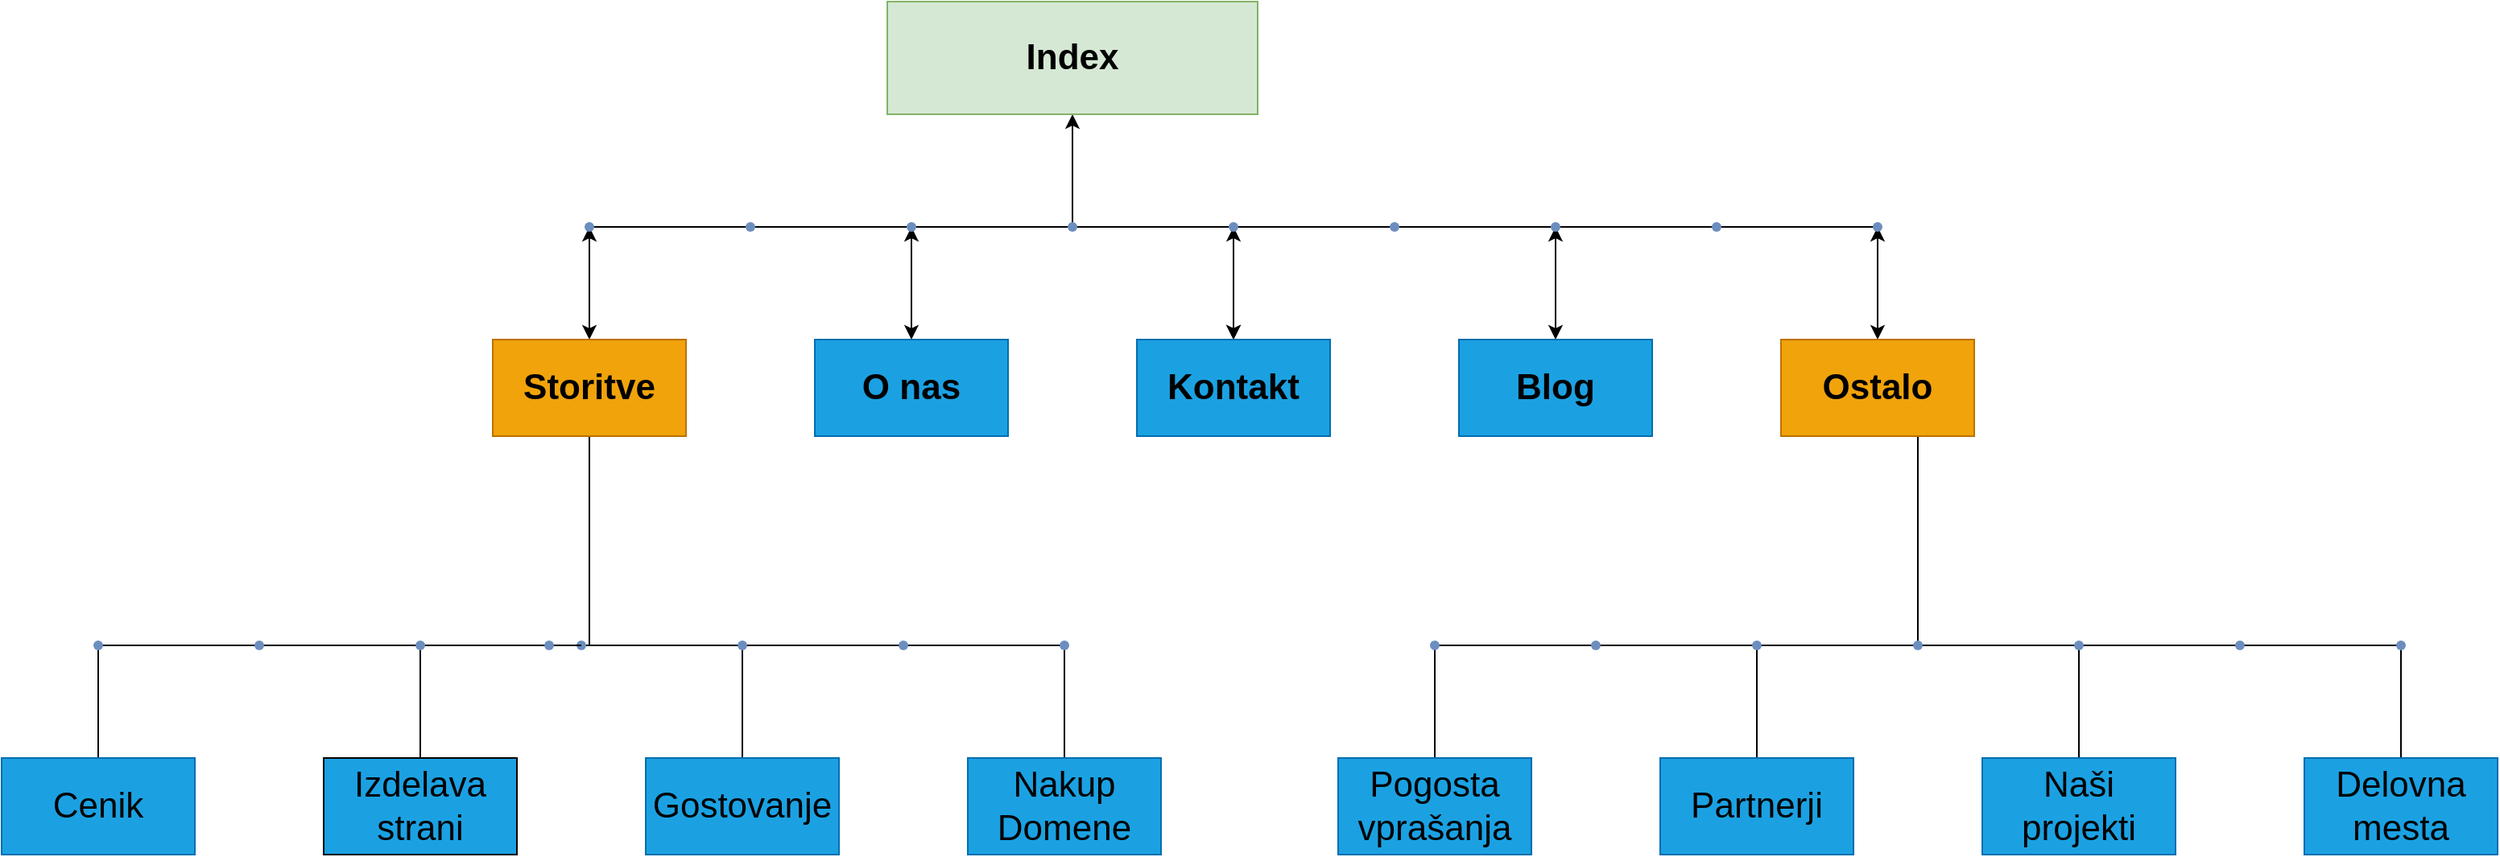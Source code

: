 <mxfile version="24.4.10" type="github">
  <diagram name="Page-1" id="dn-O8Irc8g0oi1aLSOID">
    <mxGraphModel dx="1646" dy="411" grid="1" gridSize="10" guides="1" tooltips="1" connect="1" arrows="1" fold="1" page="1" pageScale="1" pageWidth="850" pageHeight="1100" math="0" shadow="0">
      <root>
        <mxCell id="0" />
        <mxCell id="1" parent="0" />
        <mxCell id="2xOgU_sgIS93VHdDt9-q-6" value="" style="edgeStyle=orthogonalEdgeStyle;rounded=0;orthogonalLoop=1;jettySize=auto;html=1;" parent="1" source="2xOgU_sgIS93VHdDt9-q-5" target="2xOgU_sgIS93VHdDt9-q-1" edge="1">
          <mxGeometry relative="1" as="geometry" />
        </mxCell>
        <mxCell id="2xOgU_sgIS93VHdDt9-q-1" value="Index" style="rounded=0;whiteSpace=wrap;html=1;fontSize=22;labelBackgroundColor=none;fillColor=#d5e8d4;strokeColor=#82b366;fontStyle=1;glass=0;shadow=0;" parent="1" vertex="1">
          <mxGeometry x="310" y="30" width="230" height="70" as="geometry" />
        </mxCell>
        <mxCell id="2xOgU_sgIS93VHdDt9-q-15" value="" style="edgeStyle=orthogonalEdgeStyle;rounded=0;orthogonalLoop=1;jettySize=auto;html=1;endArrow=none;endFill=0;" parent="1" source="2xOgU_sgIS93VHdDt9-q-5" target="2xOgU_sgIS93VHdDt9-q-14" edge="1">
          <mxGeometry relative="1" as="geometry" />
        </mxCell>
        <mxCell id="2xOgU_sgIS93VHdDt9-q-17" value="" style="edgeStyle=orthogonalEdgeStyle;rounded=0;orthogonalLoop=1;jettySize=auto;html=1;endArrow=none;endFill=0;" parent="1" source="2xOgU_sgIS93VHdDt9-q-5" target="2xOgU_sgIS93VHdDt9-q-16" edge="1">
          <mxGeometry relative="1" as="geometry" />
        </mxCell>
        <mxCell id="2xOgU_sgIS93VHdDt9-q-5" value="" style="shape=waypoint;sketch=0;size=6;pointerEvents=1;points=[];fillColor=#dae8fc;resizable=0;rotatable=0;perimeter=centerPerimeter;snapToPoint=1;fontSize=22;strokeColor=#6c8ebf;rounded=0;labelBackgroundColor=none;fontStyle=1;glass=0;shadow=0;" parent="1" vertex="1">
          <mxGeometry x="415" y="160" width="20" height="20" as="geometry" />
        </mxCell>
        <mxCell id="2xOgU_sgIS93VHdDt9-q-21" value="" style="edgeStyle=orthogonalEdgeStyle;rounded=0;orthogonalLoop=1;jettySize=auto;html=1;startArrow=classic;startFill=1;" parent="1" source="2xOgU_sgIS93VHdDt9-q-14" target="2xOgU_sgIS93VHdDt9-q-20" edge="1">
          <mxGeometry relative="1" as="geometry" />
        </mxCell>
        <mxCell id="2xOgU_sgIS93VHdDt9-q-33" value="" style="edgeStyle=orthogonalEdgeStyle;rounded=0;orthogonalLoop=1;jettySize=auto;html=1;strokeColor=default;align=center;verticalAlign=middle;fontFamily=Helvetica;fontSize=11;fontColor=default;labelBackgroundColor=default;endArrow=none;endFill=0;" parent="1" source="2xOgU_sgIS93VHdDt9-q-14" target="2xOgU_sgIS93VHdDt9-q-32" edge="1">
          <mxGeometry relative="1" as="geometry" />
        </mxCell>
        <mxCell id="2xOgU_sgIS93VHdDt9-q-14" value="" style="shape=waypoint;sketch=0;size=6;pointerEvents=1;points=[];fillColor=#dae8fc;resizable=0;rotatable=0;perimeter=centerPerimeter;snapToPoint=1;fontSize=22;strokeColor=#6c8ebf;rounded=0;labelBackgroundColor=none;fontStyle=1;glass=0;shadow=0;" parent="1" vertex="1">
          <mxGeometry x="315" y="160" width="20" height="20" as="geometry" />
        </mxCell>
        <mxCell id="2xOgU_sgIS93VHdDt9-q-19" value="" style="edgeStyle=orthogonalEdgeStyle;rounded=0;orthogonalLoop=1;jettySize=auto;html=1;" parent="1" source="2xOgU_sgIS93VHdDt9-q-16" target="2xOgU_sgIS93VHdDt9-q-18" edge="1">
          <mxGeometry relative="1" as="geometry" />
        </mxCell>
        <mxCell id="2xOgU_sgIS93VHdDt9-q-27" value="" style="edgeStyle=orthogonalEdgeStyle;rounded=0;orthogonalLoop=1;jettySize=auto;html=1;strokeColor=default;align=center;verticalAlign=middle;fontFamily=Helvetica;fontSize=11;fontColor=default;labelBackgroundColor=default;endArrow=none;endFill=0;" parent="1" source="2xOgU_sgIS93VHdDt9-q-16" target="2xOgU_sgIS93VHdDt9-q-26" edge="1">
          <mxGeometry relative="1" as="geometry" />
        </mxCell>
        <mxCell id="QkXWLcEUSxe1uWyTeV2K-1" value="" style="edgeStyle=orthogonalEdgeStyle;rounded=0;orthogonalLoop=1;jettySize=auto;html=1;startArrow=classic;startFill=1;" edge="1" parent="1" source="2xOgU_sgIS93VHdDt9-q-16" target="2xOgU_sgIS93VHdDt9-q-18">
          <mxGeometry relative="1" as="geometry" />
        </mxCell>
        <mxCell id="2xOgU_sgIS93VHdDt9-q-16" value="" style="shape=waypoint;sketch=0;size=6;pointerEvents=1;points=[];fillColor=#dae8fc;resizable=0;rotatable=0;perimeter=centerPerimeter;snapToPoint=1;fontSize=22;strokeColor=#6c8ebf;rounded=0;labelBackgroundColor=none;fontStyle=1;glass=0;shadow=0;" parent="1" vertex="1">
          <mxGeometry x="515" y="160" width="20" height="20" as="geometry" />
        </mxCell>
        <mxCell id="2xOgU_sgIS93VHdDt9-q-18" value="Kontakt" style="whiteSpace=wrap;html=1;fontSize=22;fillColor=#1ba1e2;strokeColor=#006EAF;sketch=0;pointerEvents=1;resizable=0;rounded=0;labelBackgroundColor=none;fontStyle=1;glass=0;shadow=0;fontColor=#000000;" parent="1" vertex="1">
          <mxGeometry x="465" y="240" width="120" height="60" as="geometry" />
        </mxCell>
        <mxCell id="2xOgU_sgIS93VHdDt9-q-20" value="O nas" style="whiteSpace=wrap;html=1;fontSize=22;fillColor=#1ba1e2;strokeColor=#006EAF;sketch=0;pointerEvents=1;resizable=0;rounded=0;labelBackgroundColor=none;fontStyle=1;glass=0;shadow=0;fontColor=#000000;" parent="1" vertex="1">
          <mxGeometry x="265" y="240" width="120" height="60" as="geometry" />
        </mxCell>
        <mxCell id="2xOgU_sgIS93VHdDt9-q-29" value="" style="edgeStyle=orthogonalEdgeStyle;rounded=0;orthogonalLoop=1;jettySize=auto;html=1;strokeColor=default;align=center;verticalAlign=middle;fontFamily=Helvetica;fontSize=11;fontColor=default;labelBackgroundColor=default;endArrow=none;endFill=0;" parent="1" source="2xOgU_sgIS93VHdDt9-q-26" target="2xOgU_sgIS93VHdDt9-q-28" edge="1">
          <mxGeometry relative="1" as="geometry" />
        </mxCell>
        <mxCell id="2xOgU_sgIS93VHdDt9-q-26" value="" style="shape=waypoint;sketch=0;size=6;pointerEvents=1;points=[];fillColor=#dae8fc;resizable=0;rotatable=0;perimeter=centerPerimeter;snapToPoint=1;fontSize=22;strokeColor=#6c8ebf;rounded=0;labelBackgroundColor=none;fontStyle=1;glass=0;shadow=0;" parent="1" vertex="1">
          <mxGeometry x="615" y="160" width="20" height="20" as="geometry" />
        </mxCell>
        <mxCell id="2xOgU_sgIS93VHdDt9-q-31" value="" style="edgeStyle=orthogonalEdgeStyle;rounded=0;orthogonalLoop=1;jettySize=auto;html=1;strokeColor=default;align=center;verticalAlign=middle;fontFamily=Helvetica;fontSize=11;fontColor=default;labelBackgroundColor=default;endArrow=classic;endFill=1;startArrow=classic;startFill=1;" parent="1" source="2xOgU_sgIS93VHdDt9-q-28" target="2xOgU_sgIS93VHdDt9-q-30" edge="1">
          <mxGeometry relative="1" as="geometry" />
        </mxCell>
        <mxCell id="2xOgU_sgIS93VHdDt9-q-41" value="" style="edgeStyle=orthogonalEdgeStyle;rounded=0;orthogonalLoop=1;jettySize=auto;html=1;strokeColor=default;align=center;verticalAlign=middle;fontFamily=Helvetica;fontSize=11;fontColor=default;labelBackgroundColor=default;endArrow=none;endFill=0;" parent="1" source="2xOgU_sgIS93VHdDt9-q-28" target="2xOgU_sgIS93VHdDt9-q-40" edge="1">
          <mxGeometry relative="1" as="geometry" />
        </mxCell>
        <mxCell id="2xOgU_sgIS93VHdDt9-q-28" value="" style="shape=waypoint;sketch=0;size=6;pointerEvents=1;points=[];fillColor=#dae8fc;resizable=0;rotatable=0;perimeter=centerPerimeter;snapToPoint=1;fontSize=22;strokeColor=#6c8ebf;rounded=0;labelBackgroundColor=none;fontStyle=1;glass=0;shadow=0;" parent="1" vertex="1">
          <mxGeometry x="715" y="160" width="20" height="20" as="geometry" />
        </mxCell>
        <mxCell id="2xOgU_sgIS93VHdDt9-q-30" value="Blog" style="rounded=0;whiteSpace=wrap;html=1;fontSize=22;fillColor=#1ba1e2;strokeColor=#006EAF;sketch=0;pointerEvents=1;resizable=0;labelBackgroundColor=none;fontStyle=1;glass=0;shadow=0;fontColor=#000000;" parent="1" vertex="1">
          <mxGeometry x="665" y="240" width="120" height="60" as="geometry" />
        </mxCell>
        <mxCell id="2xOgU_sgIS93VHdDt9-q-35" value="" style="edgeStyle=orthogonalEdgeStyle;rounded=0;orthogonalLoop=1;jettySize=auto;html=1;strokeColor=default;align=center;verticalAlign=middle;fontFamily=Helvetica;fontSize=11;fontColor=default;labelBackgroundColor=default;endArrow=none;endFill=0;" parent="1" source="2xOgU_sgIS93VHdDt9-q-32" target="2xOgU_sgIS93VHdDt9-q-34" edge="1">
          <mxGeometry relative="1" as="geometry" />
        </mxCell>
        <mxCell id="2xOgU_sgIS93VHdDt9-q-32" value="" style="shape=waypoint;sketch=0;size=6;pointerEvents=1;points=[];fillColor=#dae8fc;resizable=0;rotatable=0;perimeter=centerPerimeter;snapToPoint=1;fontSize=22;strokeColor=#6c8ebf;rounded=0;labelBackgroundColor=none;fontStyle=1;glass=0;shadow=0;" parent="1" vertex="1">
          <mxGeometry x="215" y="160" width="20" height="20" as="geometry" />
        </mxCell>
        <mxCell id="2xOgU_sgIS93VHdDt9-q-142" value="" style="edgeStyle=orthogonalEdgeStyle;rounded=0;orthogonalLoop=1;jettySize=auto;html=1;strokeColor=default;align=center;verticalAlign=middle;fontFamily=Helvetica;fontSize=11;fontColor=default;labelBackgroundColor=default;endArrow=classic;endFill=1;startArrow=classic;startFill=1;" parent="1" source="2xOgU_sgIS93VHdDt9-q-34" target="2xOgU_sgIS93VHdDt9-q-48" edge="1">
          <mxGeometry relative="1" as="geometry" />
        </mxCell>
        <mxCell id="2xOgU_sgIS93VHdDt9-q-34" value="" style="shape=waypoint;sketch=0;size=6;pointerEvents=1;points=[];fillColor=#dae8fc;resizable=0;rotatable=0;perimeter=centerPerimeter;snapToPoint=1;fontSize=22;strokeColor=#6c8ebf;rounded=0;labelBackgroundColor=none;fontStyle=1;glass=0;shadow=0;" parent="1" vertex="1">
          <mxGeometry x="115" y="160" width="20" height="20" as="geometry" />
        </mxCell>
        <mxCell id="2xOgU_sgIS93VHdDt9-q-43" value="" style="edgeStyle=orthogonalEdgeStyle;rounded=0;orthogonalLoop=1;jettySize=auto;html=1;strokeColor=default;align=center;verticalAlign=middle;fontFamily=Helvetica;fontSize=11;fontColor=default;labelBackgroundColor=default;endArrow=none;endFill=0;" parent="1" source="2xOgU_sgIS93VHdDt9-q-40" target="2xOgU_sgIS93VHdDt9-q-42" edge="1">
          <mxGeometry relative="1" as="geometry" />
        </mxCell>
        <mxCell id="2xOgU_sgIS93VHdDt9-q-40" value="" style="shape=waypoint;sketch=0;size=6;pointerEvents=1;points=[];fillColor=#dae8fc;resizable=0;rotatable=0;perimeter=centerPerimeter;snapToPoint=1;fontSize=22;strokeColor=#6c8ebf;rounded=0;labelBackgroundColor=none;fontStyle=1;glass=0;shadow=0;" parent="1" vertex="1">
          <mxGeometry x="815" y="160" width="20" height="20" as="geometry" />
        </mxCell>
        <mxCell id="2xOgU_sgIS93VHdDt9-q-51" value="" style="edgeStyle=orthogonalEdgeStyle;rounded=0;orthogonalLoop=1;jettySize=auto;html=1;strokeColor=default;align=center;verticalAlign=middle;fontFamily=Helvetica;fontSize=11;fontColor=default;labelBackgroundColor=default;endArrow=classic;endFill=1;startArrow=classic;startFill=1;" parent="1" source="2xOgU_sgIS93VHdDt9-q-42" target="2xOgU_sgIS93VHdDt9-q-50" edge="1">
          <mxGeometry relative="1" as="geometry" />
        </mxCell>
        <mxCell id="2xOgU_sgIS93VHdDt9-q-42" value="" style="shape=waypoint;sketch=0;size=6;pointerEvents=1;points=[];fillColor=#dae8fc;resizable=0;rotatable=0;perimeter=centerPerimeter;snapToPoint=1;fontSize=22;strokeColor=#6c8ebf;rounded=0;labelBackgroundColor=none;fontStyle=1;glass=0;shadow=0;" parent="1" vertex="1">
          <mxGeometry x="915" y="160" width="20" height="20" as="geometry" />
        </mxCell>
        <mxCell id="2xOgU_sgIS93VHdDt9-q-139" value="" style="edgeStyle=orthogonalEdgeStyle;rounded=0;orthogonalLoop=1;jettySize=auto;html=1;strokeColor=default;align=center;verticalAlign=middle;fontFamily=Helvetica;fontSize=11;fontColor=default;labelBackgroundColor=default;endArrow=none;endFill=0;" parent="1" source="2xOgU_sgIS93VHdDt9-q-48" target="2xOgU_sgIS93VHdDt9-q-138" edge="1">
          <mxGeometry relative="1" as="geometry">
            <Array as="points">
              <mxPoint x="125" y="430" />
            </Array>
          </mxGeometry>
        </mxCell>
        <mxCell id="2xOgU_sgIS93VHdDt9-q-48" value="Storitve" style="whiteSpace=wrap;html=1;fontSize=22;fillColor=#f0a30a;strokeColor=#BD7000;sketch=0;pointerEvents=1;resizable=0;rounded=0;labelBackgroundColor=none;fontStyle=1;glass=0;shadow=0;fontColor=#000000;" parent="1" vertex="1">
          <mxGeometry x="65" y="240" width="120" height="60" as="geometry" />
        </mxCell>
        <mxCell id="2xOgU_sgIS93VHdDt9-q-117" value="" style="edgeStyle=orthogonalEdgeStyle;rounded=0;orthogonalLoop=1;jettySize=auto;html=1;strokeColor=default;align=center;verticalAlign=middle;fontFamily=Helvetica;fontSize=11;fontColor=default;labelBackgroundColor=default;endArrow=none;endFill=0;entryX=1.123;entryY=0.005;entryDx=0;entryDy=0;entryPerimeter=0;" parent="1" target="2xOgU_sgIS93VHdDt9-q-116" edge="1">
          <mxGeometry relative="1" as="geometry">
            <mxPoint x="890" y="270.091" as="sourcePoint" />
            <mxPoint x="955" y="410" as="targetPoint" />
          </mxGeometry>
        </mxCell>
        <mxCell id="2xOgU_sgIS93VHdDt9-q-50" value="Ostalo" style="whiteSpace=wrap;html=1;fontSize=22;fillColor=#f0a30a;strokeColor=#BD7000;sketch=0;pointerEvents=1;resizable=0;rounded=0;labelBackgroundColor=none;fontStyle=1;glass=0;shadow=0;fontColor=#000000;" parent="1" vertex="1">
          <mxGeometry x="865" y="240" width="120" height="60" as="geometry" />
        </mxCell>
        <mxCell id="2xOgU_sgIS93VHdDt9-q-95" value="" style="edgeStyle=orthogonalEdgeStyle;rounded=0;orthogonalLoop=1;jettySize=auto;html=1;strokeColor=default;align=center;verticalAlign=middle;fontFamily=Helvetica;fontSize=11;fontColor=default;labelBackgroundColor=default;endArrow=none;endFill=0;" parent="1" source="2xOgU_sgIS93VHdDt9-q-92" target="2xOgU_sgIS93VHdDt9-q-94" edge="1">
          <mxGeometry relative="1" as="geometry" />
        </mxCell>
        <mxCell id="2xOgU_sgIS93VHdDt9-q-97" value="" style="edgeStyle=orthogonalEdgeStyle;rounded=0;orthogonalLoop=1;jettySize=auto;html=1;strokeColor=default;align=center;verticalAlign=middle;fontFamily=Helvetica;fontSize=11;fontColor=default;labelBackgroundColor=default;endArrow=none;endFill=0;" parent="1" source="2xOgU_sgIS93VHdDt9-q-138" target="2xOgU_sgIS93VHdDt9-q-96" edge="1">
          <mxGeometry relative="1" as="geometry" />
        </mxCell>
        <mxCell id="2xOgU_sgIS93VHdDt9-q-92" value="" style="shape=waypoint;sketch=0;size=6;pointerEvents=1;points=[];fillColor=#dae8fc;resizable=0;rotatable=0;perimeter=centerPerimeter;snapToPoint=1;fontSize=22;strokeColor=#6c8ebf;rounded=0;labelBackgroundColor=none;fontStyle=1;glass=0;shadow=0;" parent="1" vertex="1">
          <mxGeometry x="110" y="420" width="20" height="20" as="geometry" />
        </mxCell>
        <mxCell id="2xOgU_sgIS93VHdDt9-q-99" value="" style="edgeStyle=orthogonalEdgeStyle;rounded=0;orthogonalLoop=1;jettySize=auto;html=1;strokeColor=default;align=center;verticalAlign=middle;fontFamily=Helvetica;fontSize=11;fontColor=default;labelBackgroundColor=default;endArrow=none;endFill=0;" parent="1" source="2xOgU_sgIS93VHdDt9-q-94" target="2xOgU_sgIS93VHdDt9-q-98" edge="1">
          <mxGeometry relative="1" as="geometry" />
        </mxCell>
        <mxCell id="2xOgU_sgIS93VHdDt9-q-105" value="" style="edgeStyle=orthogonalEdgeStyle;rounded=0;orthogonalLoop=1;jettySize=auto;html=1;strokeColor=default;align=center;verticalAlign=middle;fontFamily=Helvetica;fontSize=11;fontColor=default;labelBackgroundColor=default;endArrow=none;endFill=0;" parent="1" source="2xOgU_sgIS93VHdDt9-q-94" target="2xOgU_sgIS93VHdDt9-q-104" edge="1">
          <mxGeometry relative="1" as="geometry" />
        </mxCell>
        <mxCell id="2xOgU_sgIS93VHdDt9-q-94" value="" style="shape=waypoint;sketch=0;size=6;pointerEvents=1;points=[];fillColor=#dae8fc;resizable=0;rotatable=0;perimeter=centerPerimeter;snapToPoint=1;fontSize=22;strokeColor=#6c8ebf;rounded=0;labelBackgroundColor=none;fontStyle=1;glass=0;shadow=0;" parent="1" vertex="1">
          <mxGeometry x="210" y="420" width="20" height="20" as="geometry" />
        </mxCell>
        <mxCell id="2xOgU_sgIS93VHdDt9-q-101" value="" style="edgeStyle=orthogonalEdgeStyle;rounded=0;orthogonalLoop=1;jettySize=auto;html=1;strokeColor=default;align=center;verticalAlign=middle;fontFamily=Helvetica;fontSize=11;fontColor=default;labelBackgroundColor=default;endArrow=none;endFill=0;" parent="1" source="2xOgU_sgIS93VHdDt9-q-96" target="2xOgU_sgIS93VHdDt9-q-100" edge="1">
          <mxGeometry relative="1" as="geometry" />
        </mxCell>
        <mxCell id="2xOgU_sgIS93VHdDt9-q-107" value="" style="edgeStyle=orthogonalEdgeStyle;rounded=0;orthogonalLoop=1;jettySize=auto;html=1;strokeColor=default;align=center;verticalAlign=middle;fontFamily=Helvetica;fontSize=11;fontColor=default;labelBackgroundColor=default;endArrow=none;endFill=0;" parent="1" source="2xOgU_sgIS93VHdDt9-q-96" target="2xOgU_sgIS93VHdDt9-q-106" edge="1">
          <mxGeometry relative="1" as="geometry" />
        </mxCell>
        <mxCell id="2xOgU_sgIS93VHdDt9-q-96" value="" style="shape=waypoint;sketch=0;size=6;pointerEvents=1;points=[];fillColor=#dae8fc;resizable=0;rotatable=0;perimeter=centerPerimeter;snapToPoint=1;fontSize=22;strokeColor=#6c8ebf;rounded=0;labelBackgroundColor=none;fontStyle=1;glass=0;shadow=0;" parent="1" vertex="1">
          <mxGeometry x="10" y="420" width="20" height="20" as="geometry" />
        </mxCell>
        <mxCell id="2xOgU_sgIS93VHdDt9-q-98" value="Gostovanje" style="whiteSpace=wrap;html=1;fontSize=22;fillColor=#1ba1e2;strokeColor=#006EAF;sketch=0;pointerEvents=1;resizable=0;rounded=0;labelBackgroundColor=none;fontStyle=0;glass=0;shadow=0;fontColor=#000000;" parent="1" vertex="1">
          <mxGeometry x="160" y="500" width="120" height="60" as="geometry" />
        </mxCell>
        <mxCell id="QkXWLcEUSxe1uWyTeV2K-11" style="edgeStyle=orthogonalEdgeStyle;rounded=0;orthogonalLoop=1;jettySize=auto;html=1;exitX=0;exitY=0.75;exitDx=0;exitDy=0;" edge="1" parent="1" source="2xOgU_sgIS93VHdDt9-q-100">
          <mxGeometry relative="1" as="geometry">
            <mxPoint x="80.286" y="515.286" as="targetPoint" />
          </mxGeometry>
        </mxCell>
        <mxCell id="2xOgU_sgIS93VHdDt9-q-100" value="Izdelava strani" style="whiteSpace=wrap;html=1;fontSize=22;fillColor=#1ba1e2;strokeColor=#000000;sketch=0;pointerEvents=1;resizable=0;rounded=0;labelBackgroundColor=none;fontStyle=0;glass=0;shadow=0;fontColor=#000000;direction=west;strokeWidth=1;" parent="1" vertex="1">
          <mxGeometry x="-40" y="500" width="120" height="60" as="geometry" />
        </mxCell>
        <mxCell id="2xOgU_sgIS93VHdDt9-q-113" value="" style="edgeStyle=orthogonalEdgeStyle;rounded=0;orthogonalLoop=1;jettySize=auto;html=1;strokeColor=default;align=center;verticalAlign=middle;fontFamily=Helvetica;fontSize=11;fontColor=default;labelBackgroundColor=default;endArrow=none;endFill=0;" parent="1" source="2xOgU_sgIS93VHdDt9-q-104" target="2xOgU_sgIS93VHdDt9-q-112" edge="1">
          <mxGeometry relative="1" as="geometry" />
        </mxCell>
        <mxCell id="2xOgU_sgIS93VHdDt9-q-104" value="" style="shape=waypoint;sketch=0;size=6;pointerEvents=1;points=[];fillColor=#dae8fc;resizable=0;rotatable=0;perimeter=centerPerimeter;snapToPoint=1;fontSize=22;strokeColor=#6c8ebf;rounded=0;labelBackgroundColor=none;fontStyle=1;glass=0;shadow=0;" parent="1" vertex="1">
          <mxGeometry x="310" y="420" width="20" height="20" as="geometry" />
        </mxCell>
        <mxCell id="2xOgU_sgIS93VHdDt9-q-109" value="" style="edgeStyle=orthogonalEdgeStyle;rounded=0;orthogonalLoop=1;jettySize=auto;html=1;strokeColor=default;align=center;verticalAlign=middle;fontFamily=Helvetica;fontSize=11;fontColor=default;labelBackgroundColor=default;endArrow=none;endFill=0;" parent="1" source="2xOgU_sgIS93VHdDt9-q-106" target="2xOgU_sgIS93VHdDt9-q-108" edge="1">
          <mxGeometry relative="1" as="geometry" />
        </mxCell>
        <mxCell id="2xOgU_sgIS93VHdDt9-q-106" value="" style="shape=waypoint;sketch=0;size=6;pointerEvents=1;points=[];fillColor=#dae8fc;resizable=0;rotatable=0;perimeter=centerPerimeter;snapToPoint=1;fontSize=22;strokeColor=#6c8ebf;rounded=0;labelBackgroundColor=none;fontStyle=1;glass=0;shadow=0;" parent="1" vertex="1">
          <mxGeometry x="-90" y="420" width="20" height="20" as="geometry" />
        </mxCell>
        <mxCell id="2xOgU_sgIS93VHdDt9-q-111" value="" style="edgeStyle=orthogonalEdgeStyle;rounded=0;orthogonalLoop=1;jettySize=auto;html=1;strokeColor=default;align=center;verticalAlign=middle;fontFamily=Helvetica;fontSize=11;fontColor=default;labelBackgroundColor=default;endArrow=none;endFill=0;" parent="1" source="2xOgU_sgIS93VHdDt9-q-108" target="2xOgU_sgIS93VHdDt9-q-110" edge="1">
          <mxGeometry relative="1" as="geometry" />
        </mxCell>
        <mxCell id="2xOgU_sgIS93VHdDt9-q-108" value="" style="shape=waypoint;sketch=0;size=6;pointerEvents=1;points=[];fillColor=#dae8fc;resizable=0;rotatable=0;perimeter=centerPerimeter;snapToPoint=1;fontSize=22;strokeColor=#6c8ebf;rounded=0;labelBackgroundColor=none;fontStyle=1;glass=0;shadow=0;" parent="1" vertex="1">
          <mxGeometry x="-190" y="420" width="20" height="20" as="geometry" />
        </mxCell>
        <mxCell id="2xOgU_sgIS93VHdDt9-q-110" value="Cenik" style="whiteSpace=wrap;html=1;fontSize=22;fillColor=#1ba1e2;strokeColor=#006EAF;sketch=0;pointerEvents=1;resizable=0;rounded=0;labelBackgroundColor=none;fontStyle=0;glass=0;shadow=0;fontColor=#000000;" parent="1" vertex="1">
          <mxGeometry x="-240" y="500" width="120" height="60" as="geometry" />
        </mxCell>
        <mxCell id="2xOgU_sgIS93VHdDt9-q-115" value="" style="edgeStyle=orthogonalEdgeStyle;rounded=0;orthogonalLoop=1;jettySize=auto;html=1;strokeColor=default;align=center;verticalAlign=middle;fontFamily=Helvetica;fontSize=11;fontColor=default;labelBackgroundColor=default;endArrow=none;endFill=0;" parent="1" source="2xOgU_sgIS93VHdDt9-q-112" target="2xOgU_sgIS93VHdDt9-q-114" edge="1">
          <mxGeometry relative="1" as="geometry" />
        </mxCell>
        <mxCell id="2xOgU_sgIS93VHdDt9-q-112" value="" style="shape=waypoint;sketch=0;size=6;pointerEvents=1;points=[];fillColor=#dae8fc;resizable=0;rotatable=0;perimeter=centerPerimeter;snapToPoint=1;fontSize=22;strokeColor=#6c8ebf;rounded=0;labelBackgroundColor=none;fontStyle=1;glass=0;shadow=0;" parent="1" vertex="1">
          <mxGeometry x="410" y="420" width="20" height="20" as="geometry" />
        </mxCell>
        <mxCell id="2xOgU_sgIS93VHdDt9-q-114" value="Nakup Domene" style="whiteSpace=wrap;html=1;fontSize=22;fillColor=#1ba1e2;strokeColor=#006EAF;sketch=0;pointerEvents=1;resizable=0;rounded=0;labelBackgroundColor=none;fontStyle=0;glass=0;shadow=0;fontColor=#000000;" parent="1" vertex="1">
          <mxGeometry x="360" y="500" width="120" height="60" as="geometry" />
        </mxCell>
        <mxCell id="2xOgU_sgIS93VHdDt9-q-119" value="" style="edgeStyle=orthogonalEdgeStyle;rounded=0;orthogonalLoop=1;jettySize=auto;html=1;strokeColor=default;align=center;verticalAlign=middle;fontFamily=Helvetica;fontSize=11;fontColor=default;labelBackgroundColor=default;endArrow=none;endFill=0;" parent="1" source="2xOgU_sgIS93VHdDt9-q-116" target="2xOgU_sgIS93VHdDt9-q-118" edge="1">
          <mxGeometry relative="1" as="geometry" />
        </mxCell>
        <mxCell id="2xOgU_sgIS93VHdDt9-q-123" value="" style="edgeStyle=orthogonalEdgeStyle;rounded=0;orthogonalLoop=1;jettySize=auto;html=1;strokeColor=default;align=center;verticalAlign=middle;fontFamily=Helvetica;fontSize=11;fontColor=default;labelBackgroundColor=default;endArrow=none;endFill=0;" parent="1" source="2xOgU_sgIS93VHdDt9-q-116" target="2xOgU_sgIS93VHdDt9-q-122" edge="1">
          <mxGeometry relative="1" as="geometry" />
        </mxCell>
        <mxCell id="2xOgU_sgIS93VHdDt9-q-116" value="" style="shape=waypoint;sketch=0;size=6;pointerEvents=1;points=[];fillColor=#dae8fc;resizable=0;rotatable=0;perimeter=centerPerimeter;snapToPoint=1;fontSize=22;strokeColor=#6c8ebf;rounded=0;labelBackgroundColor=none;fontStyle=1;glass=0;shadow=0;" parent="1" vertex="1">
          <mxGeometry x="940" y="420" width="20" height="20" as="geometry" />
        </mxCell>
        <mxCell id="2xOgU_sgIS93VHdDt9-q-121" value="" style="edgeStyle=orthogonalEdgeStyle;rounded=0;orthogonalLoop=1;jettySize=auto;html=1;strokeColor=default;align=center;verticalAlign=middle;fontFamily=Helvetica;fontSize=11;fontColor=default;labelBackgroundColor=default;endArrow=none;endFill=0;" parent="1" source="2xOgU_sgIS93VHdDt9-q-118" target="2xOgU_sgIS93VHdDt9-q-120" edge="1">
          <mxGeometry relative="1" as="geometry" />
        </mxCell>
        <mxCell id="2xOgU_sgIS93VHdDt9-q-127" value="" style="edgeStyle=orthogonalEdgeStyle;rounded=0;orthogonalLoop=1;jettySize=auto;html=1;strokeColor=default;align=center;verticalAlign=middle;fontFamily=Helvetica;fontSize=11;fontColor=default;labelBackgroundColor=default;endArrow=none;endFill=0;" parent="1" source="2xOgU_sgIS93VHdDt9-q-118" target="2xOgU_sgIS93VHdDt9-q-126" edge="1">
          <mxGeometry relative="1" as="geometry" />
        </mxCell>
        <mxCell id="2xOgU_sgIS93VHdDt9-q-118" value="" style="shape=waypoint;sketch=0;size=6;pointerEvents=1;points=[];fillColor=#dae8fc;resizable=0;rotatable=0;perimeter=centerPerimeter;snapToPoint=1;fontSize=22;strokeColor=#6c8ebf;rounded=0;labelBackgroundColor=none;fontStyle=1;glass=0;shadow=0;" parent="1" vertex="1">
          <mxGeometry x="840" y="420" width="20" height="20" as="geometry" />
        </mxCell>
        <mxCell id="2xOgU_sgIS93VHdDt9-q-120" value="Partnerji" style="whiteSpace=wrap;html=1;fontSize=22;fillColor=#1ba1e2;strokeColor=#006EAF;sketch=0;pointerEvents=1;resizable=0;rounded=0;labelBackgroundColor=none;fontStyle=0;glass=0;shadow=0;fontColor=#000000;" parent="1" vertex="1">
          <mxGeometry x="790" y="500" width="120" height="60" as="geometry" />
        </mxCell>
        <mxCell id="2xOgU_sgIS93VHdDt9-q-125" value="" style="edgeStyle=orthogonalEdgeStyle;rounded=0;orthogonalLoop=1;jettySize=auto;html=1;strokeColor=default;align=center;verticalAlign=middle;fontFamily=Helvetica;fontSize=11;fontColor=default;labelBackgroundColor=default;endArrow=none;endFill=0;" parent="1" source="2xOgU_sgIS93VHdDt9-q-122" target="2xOgU_sgIS93VHdDt9-q-124" edge="1">
          <mxGeometry relative="1" as="geometry" />
        </mxCell>
        <mxCell id="2xOgU_sgIS93VHdDt9-q-133" value="" style="edgeStyle=orthogonalEdgeStyle;rounded=0;orthogonalLoop=1;jettySize=auto;html=1;strokeColor=default;align=center;verticalAlign=middle;fontFamily=Helvetica;fontSize=11;fontColor=default;labelBackgroundColor=default;endArrow=none;endFill=0;" parent="1" source="2xOgU_sgIS93VHdDt9-q-122" target="2xOgU_sgIS93VHdDt9-q-132" edge="1">
          <mxGeometry relative="1" as="geometry" />
        </mxCell>
        <mxCell id="2xOgU_sgIS93VHdDt9-q-122" value="" style="shape=waypoint;sketch=0;size=6;pointerEvents=1;points=[];fillColor=#dae8fc;resizable=0;rotatable=0;perimeter=centerPerimeter;snapToPoint=1;fontSize=22;strokeColor=#6c8ebf;rounded=0;labelBackgroundColor=none;fontStyle=1;glass=0;shadow=0;" parent="1" vertex="1">
          <mxGeometry x="1040" y="420" width="20" height="20" as="geometry" />
        </mxCell>
        <mxCell id="2xOgU_sgIS93VHdDt9-q-124" value="Naši projekti" style="whiteSpace=wrap;html=1;fontSize=22;fillColor=#1ba1e2;strokeColor=#006EAF;sketch=0;pointerEvents=1;resizable=0;rounded=0;labelBackgroundColor=none;fontStyle=0;glass=0;shadow=0;fontColor=#000000;" parent="1" vertex="1">
          <mxGeometry x="990" y="500" width="120" height="60" as="geometry" />
        </mxCell>
        <mxCell id="2xOgU_sgIS93VHdDt9-q-129" value="" style="edgeStyle=orthogonalEdgeStyle;rounded=0;orthogonalLoop=1;jettySize=auto;html=1;strokeColor=default;align=center;verticalAlign=middle;fontFamily=Helvetica;fontSize=11;fontColor=default;labelBackgroundColor=default;endArrow=none;endFill=0;" parent="1" source="2xOgU_sgIS93VHdDt9-q-126" target="2xOgU_sgIS93VHdDt9-q-128" edge="1">
          <mxGeometry relative="1" as="geometry" />
        </mxCell>
        <mxCell id="2xOgU_sgIS93VHdDt9-q-126" value="" style="shape=waypoint;sketch=0;size=6;pointerEvents=1;points=[];fillColor=#dae8fc;resizable=0;rotatable=0;perimeter=centerPerimeter;snapToPoint=1;fontSize=22;strokeColor=#6c8ebf;rounded=0;labelBackgroundColor=none;fontStyle=1;glass=0;shadow=0;" parent="1" vertex="1">
          <mxGeometry x="740" y="420" width="20" height="20" as="geometry" />
        </mxCell>
        <mxCell id="2xOgU_sgIS93VHdDt9-q-131" value="" style="edgeStyle=orthogonalEdgeStyle;rounded=0;orthogonalLoop=1;jettySize=auto;html=1;strokeColor=default;align=center;verticalAlign=middle;fontFamily=Helvetica;fontSize=11;fontColor=default;labelBackgroundColor=default;endArrow=none;endFill=0;" parent="1" source="2xOgU_sgIS93VHdDt9-q-128" target="2xOgU_sgIS93VHdDt9-q-130" edge="1">
          <mxGeometry relative="1" as="geometry" />
        </mxCell>
        <mxCell id="2xOgU_sgIS93VHdDt9-q-128" value="" style="shape=waypoint;sketch=0;size=6;pointerEvents=1;points=[];fillColor=#dae8fc;resizable=0;rotatable=0;perimeter=centerPerimeter;snapToPoint=1;fontSize=22;strokeColor=#6c8ebf;rounded=0;labelBackgroundColor=none;fontStyle=1;glass=0;shadow=0;" parent="1" vertex="1">
          <mxGeometry x="640" y="420" width="20" height="20" as="geometry" />
        </mxCell>
        <mxCell id="2xOgU_sgIS93VHdDt9-q-130" value="Pogosta vprašanja" style="whiteSpace=wrap;html=1;fontSize=22;fillColor=#1ba1e2;strokeColor=#006EAF;sketch=0;pointerEvents=1;resizable=0;rounded=0;labelBackgroundColor=none;fontStyle=0;glass=0;shadow=0;fontColor=#000000;" parent="1" vertex="1">
          <mxGeometry x="590" y="500" width="120" height="60" as="geometry" />
        </mxCell>
        <mxCell id="2xOgU_sgIS93VHdDt9-q-135" value="" style="edgeStyle=orthogonalEdgeStyle;rounded=0;orthogonalLoop=1;jettySize=auto;html=1;strokeColor=default;align=center;verticalAlign=middle;fontFamily=Helvetica;fontSize=11;fontColor=default;labelBackgroundColor=default;endArrow=none;endFill=0;" parent="1" source="2xOgU_sgIS93VHdDt9-q-132" target="2xOgU_sgIS93VHdDt9-q-134" edge="1">
          <mxGeometry relative="1" as="geometry" />
        </mxCell>
        <mxCell id="2xOgU_sgIS93VHdDt9-q-132" value="" style="shape=waypoint;sketch=0;size=6;pointerEvents=1;points=[];fillColor=#dae8fc;resizable=0;rotatable=0;perimeter=centerPerimeter;snapToPoint=1;fontSize=22;strokeColor=#6c8ebf;rounded=0;labelBackgroundColor=none;fontStyle=1;glass=0;shadow=0;" parent="1" vertex="1">
          <mxGeometry x="1140" y="420" width="20" height="20" as="geometry" />
        </mxCell>
        <mxCell id="2xOgU_sgIS93VHdDt9-q-137" value="" style="edgeStyle=orthogonalEdgeStyle;rounded=0;orthogonalLoop=1;jettySize=auto;html=1;strokeColor=default;align=center;verticalAlign=middle;fontFamily=Helvetica;fontSize=11;fontColor=default;labelBackgroundColor=default;endArrow=none;endFill=0;" parent="1" source="2xOgU_sgIS93VHdDt9-q-134" target="2xOgU_sgIS93VHdDt9-q-136" edge="1">
          <mxGeometry relative="1" as="geometry" />
        </mxCell>
        <mxCell id="2xOgU_sgIS93VHdDt9-q-134" value="" style="shape=waypoint;sketch=0;size=6;pointerEvents=1;points=[];fillColor=#dae8fc;resizable=0;rotatable=0;perimeter=centerPerimeter;snapToPoint=1;fontSize=22;strokeColor=#6c8ebf;rounded=0;labelBackgroundColor=none;fontStyle=1;glass=0;shadow=0;" parent="1" vertex="1">
          <mxGeometry x="1240" y="420" width="20" height="20" as="geometry" />
        </mxCell>
        <mxCell id="2xOgU_sgIS93VHdDt9-q-136" value="Delovna mesta" style="whiteSpace=wrap;html=1;fontSize=22;fillColor=#1ba1e2;strokeColor=#006EAF;sketch=0;pointerEvents=1;resizable=0;rounded=0;labelBackgroundColor=none;fontStyle=0;glass=0;shadow=0;fontColor=#000000;" parent="1" vertex="1">
          <mxGeometry x="1190" y="500" width="120" height="60" as="geometry" />
        </mxCell>
        <mxCell id="2xOgU_sgIS93VHdDt9-q-140" value="" style="edgeStyle=orthogonalEdgeStyle;rounded=0;orthogonalLoop=1;jettySize=auto;html=1;strokeColor=default;align=center;verticalAlign=middle;fontFamily=Helvetica;fontSize=11;fontColor=default;labelBackgroundColor=default;endArrow=none;endFill=0;" parent="1" source="2xOgU_sgIS93VHdDt9-q-92" target="2xOgU_sgIS93VHdDt9-q-138" edge="1">
          <mxGeometry relative="1" as="geometry">
            <mxPoint x="120" y="430" as="sourcePoint" />
            <mxPoint x="20" y="430" as="targetPoint" />
          </mxGeometry>
        </mxCell>
        <mxCell id="2xOgU_sgIS93VHdDt9-q-138" value="" style="shape=waypoint;sketch=0;size=6;pointerEvents=1;points=[];fillColor=#dae8fc;resizable=0;rotatable=0;perimeter=centerPerimeter;snapToPoint=1;fontSize=22;strokeColor=#6c8ebf;rounded=0;labelBackgroundColor=none;fontStyle=1;glass=0;shadow=0;" parent="1" vertex="1">
          <mxGeometry x="90" y="420" width="20" height="20" as="geometry" />
        </mxCell>
      </root>
    </mxGraphModel>
  </diagram>
</mxfile>
